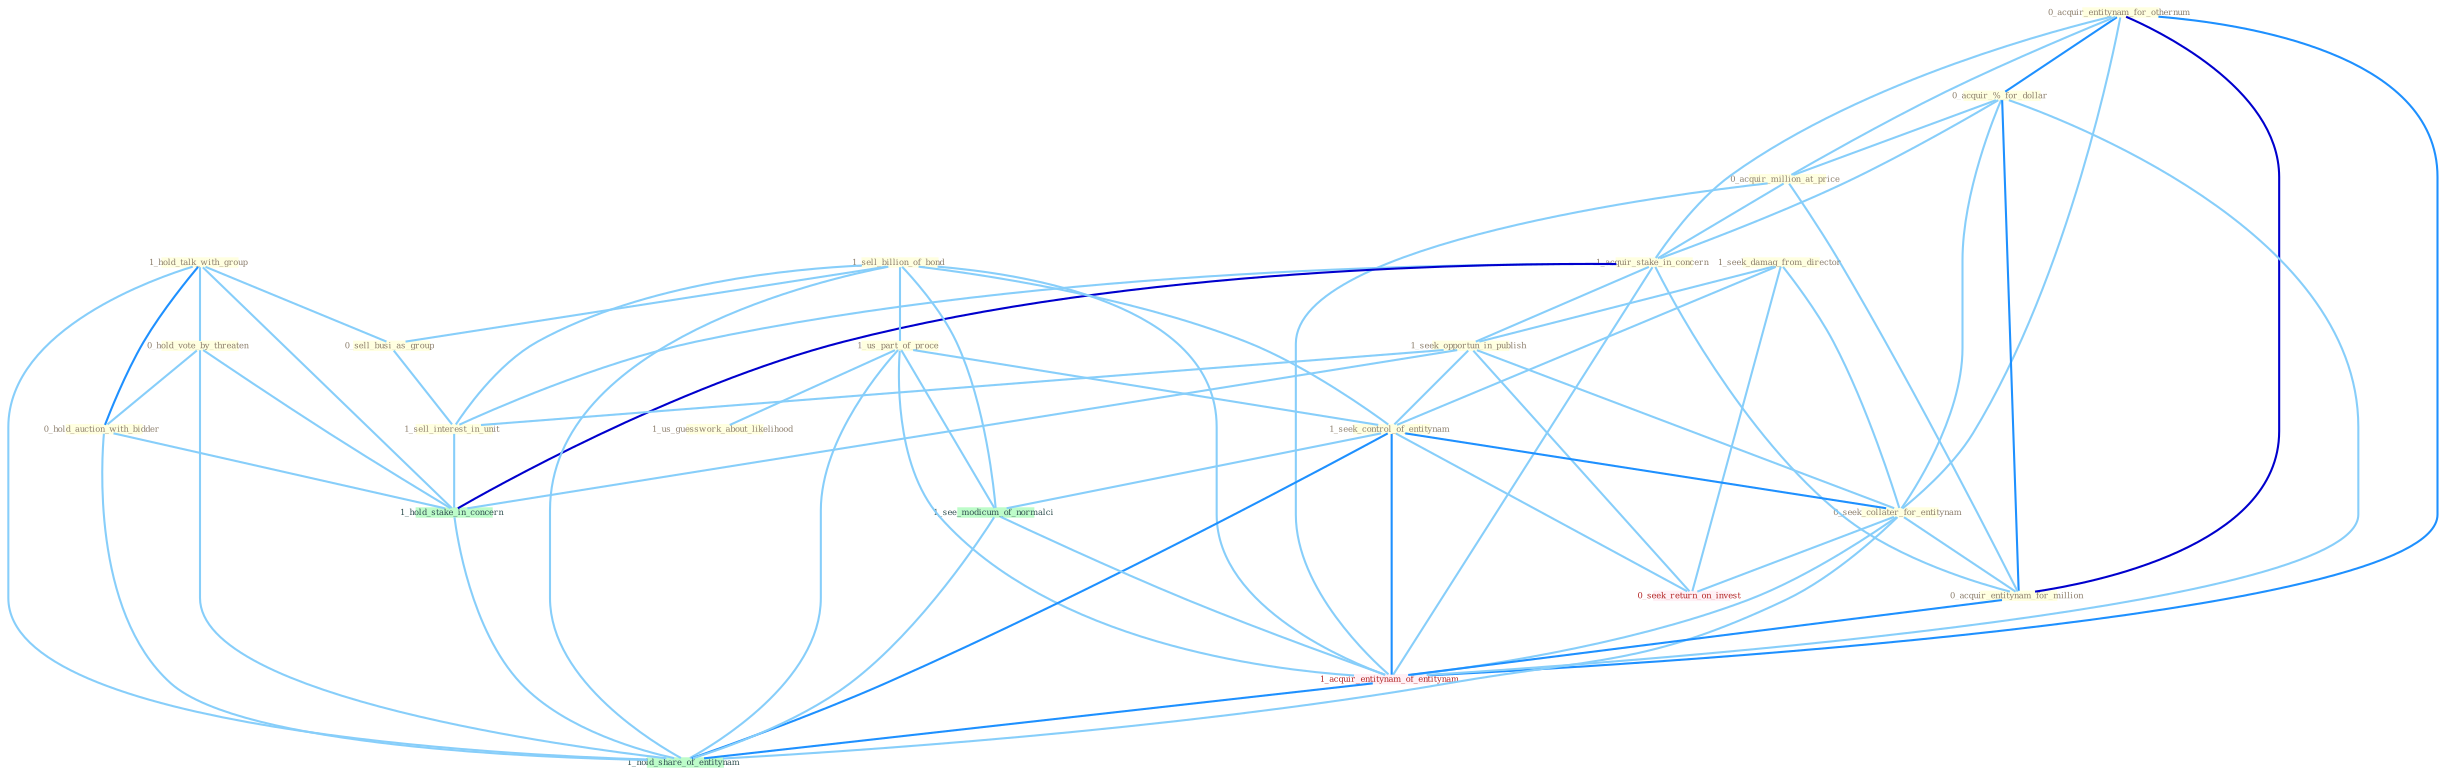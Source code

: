 Graph G{ 
    node
    [shape=polygon,style=filled,width=.5,height=.06,color="#BDFCC9",fixedsize=true,fontsize=4,
    fontcolor="#2f4f4f"];
    {node
    [color="#ffffe0", fontcolor="#8b7d6b"] "0_acquir_entitynam_for_othernum " "0_acquir_%_for_dollar " "0_acquir_million_at_price " "1_seek_damag_from_director " "1_hold_talk_with_group " "1_acquir_stake_in_concern " "0_hold_vote_by_threaten " "1_seek_opportun_in_publish " "1_sell_billion_of_bond " "0_sell_busi_as_group " "1_us_part_of_proce " "1_sell_interest_in_unit " "1_seek_control_of_entitynam " "0_hold_auction_with_bidder " "1_us_guesswork_about_likelihood " "0_seek_collater_for_entitynam " "0_acquir_entitynam_for_million "}
{node [color="#fff0f5", fontcolor="#b22222"] "0_seek_return_on_invest " "1_acquir_entitynam_of_entitynam "}
edge [color="#B0E2FF"];

	"0_acquir_entitynam_for_othernum " -- "0_acquir_%_for_dollar " [w="2", color="#1e90ff" , len=0.8];
	"0_acquir_entitynam_for_othernum " -- "0_acquir_million_at_price " [w="1", color="#87cefa" ];
	"0_acquir_entitynam_for_othernum " -- "1_acquir_stake_in_concern " [w="1", color="#87cefa" ];
	"0_acquir_entitynam_for_othernum " -- "0_seek_collater_for_entitynam " [w="1", color="#87cefa" ];
	"0_acquir_entitynam_for_othernum " -- "0_acquir_entitynam_for_million " [w="3", color="#0000cd" , len=0.6];
	"0_acquir_entitynam_for_othernum " -- "1_acquir_entitynam_of_entitynam " [w="2", color="#1e90ff" , len=0.8];
	"0_acquir_%_for_dollar " -- "0_acquir_million_at_price " [w="1", color="#87cefa" ];
	"0_acquir_%_for_dollar " -- "1_acquir_stake_in_concern " [w="1", color="#87cefa" ];
	"0_acquir_%_for_dollar " -- "0_seek_collater_for_entitynam " [w="1", color="#87cefa" ];
	"0_acquir_%_for_dollar " -- "0_acquir_entitynam_for_million " [w="2", color="#1e90ff" , len=0.8];
	"0_acquir_%_for_dollar " -- "1_acquir_entitynam_of_entitynam " [w="1", color="#87cefa" ];
	"0_acquir_million_at_price " -- "1_acquir_stake_in_concern " [w="1", color="#87cefa" ];
	"0_acquir_million_at_price " -- "0_acquir_entitynam_for_million " [w="1", color="#87cefa" ];
	"0_acquir_million_at_price " -- "1_acquir_entitynam_of_entitynam " [w="1", color="#87cefa" ];
	"1_seek_damag_from_director " -- "1_seek_opportun_in_publish " [w="1", color="#87cefa" ];
	"1_seek_damag_from_director " -- "1_seek_control_of_entitynam " [w="1", color="#87cefa" ];
	"1_seek_damag_from_director " -- "0_seek_collater_for_entitynam " [w="1", color="#87cefa" ];
	"1_seek_damag_from_director " -- "0_seek_return_on_invest " [w="1", color="#87cefa" ];
	"1_hold_talk_with_group " -- "0_hold_vote_by_threaten " [w="1", color="#87cefa" ];
	"1_hold_talk_with_group " -- "0_sell_busi_as_group " [w="1", color="#87cefa" ];
	"1_hold_talk_with_group " -- "0_hold_auction_with_bidder " [w="2", color="#1e90ff" , len=0.8];
	"1_hold_talk_with_group " -- "1_hold_stake_in_concern " [w="1", color="#87cefa" ];
	"1_hold_talk_with_group " -- "1_hold_share_of_entitynam " [w="1", color="#87cefa" ];
	"1_acquir_stake_in_concern " -- "1_seek_opportun_in_publish " [w="1", color="#87cefa" ];
	"1_acquir_stake_in_concern " -- "1_sell_interest_in_unit " [w="1", color="#87cefa" ];
	"1_acquir_stake_in_concern " -- "0_acquir_entitynam_for_million " [w="1", color="#87cefa" ];
	"1_acquir_stake_in_concern " -- "1_hold_stake_in_concern " [w="3", color="#0000cd" , len=0.6];
	"1_acquir_stake_in_concern " -- "1_acquir_entitynam_of_entitynam " [w="1", color="#87cefa" ];
	"0_hold_vote_by_threaten " -- "0_hold_auction_with_bidder " [w="1", color="#87cefa" ];
	"0_hold_vote_by_threaten " -- "1_hold_stake_in_concern " [w="1", color="#87cefa" ];
	"0_hold_vote_by_threaten " -- "1_hold_share_of_entitynam " [w="1", color="#87cefa" ];
	"1_seek_opportun_in_publish " -- "1_sell_interest_in_unit " [w="1", color="#87cefa" ];
	"1_seek_opportun_in_publish " -- "1_seek_control_of_entitynam " [w="1", color="#87cefa" ];
	"1_seek_opportun_in_publish " -- "0_seek_collater_for_entitynam " [w="1", color="#87cefa" ];
	"1_seek_opportun_in_publish " -- "1_hold_stake_in_concern " [w="1", color="#87cefa" ];
	"1_seek_opportun_in_publish " -- "0_seek_return_on_invest " [w="1", color="#87cefa" ];
	"1_sell_billion_of_bond " -- "0_sell_busi_as_group " [w="1", color="#87cefa" ];
	"1_sell_billion_of_bond " -- "1_us_part_of_proce " [w="1", color="#87cefa" ];
	"1_sell_billion_of_bond " -- "1_sell_interest_in_unit " [w="1", color="#87cefa" ];
	"1_sell_billion_of_bond " -- "1_seek_control_of_entitynam " [w="1", color="#87cefa" ];
	"1_sell_billion_of_bond " -- "1_see_modicum_of_normalci " [w="1", color="#87cefa" ];
	"1_sell_billion_of_bond " -- "1_acquir_entitynam_of_entitynam " [w="1", color="#87cefa" ];
	"1_sell_billion_of_bond " -- "1_hold_share_of_entitynam " [w="1", color="#87cefa" ];
	"0_sell_busi_as_group " -- "1_sell_interest_in_unit " [w="1", color="#87cefa" ];
	"1_us_part_of_proce " -- "1_seek_control_of_entitynam " [w="1", color="#87cefa" ];
	"1_us_part_of_proce " -- "1_us_guesswork_about_likelihood " [w="1", color="#87cefa" ];
	"1_us_part_of_proce " -- "1_see_modicum_of_normalci " [w="1", color="#87cefa" ];
	"1_us_part_of_proce " -- "1_acquir_entitynam_of_entitynam " [w="1", color="#87cefa" ];
	"1_us_part_of_proce " -- "1_hold_share_of_entitynam " [w="1", color="#87cefa" ];
	"1_sell_interest_in_unit " -- "1_hold_stake_in_concern " [w="1", color="#87cefa" ];
	"1_seek_control_of_entitynam " -- "0_seek_collater_for_entitynam " [w="2", color="#1e90ff" , len=0.8];
	"1_seek_control_of_entitynam " -- "0_seek_return_on_invest " [w="1", color="#87cefa" ];
	"1_seek_control_of_entitynam " -- "1_see_modicum_of_normalci " [w="1", color="#87cefa" ];
	"1_seek_control_of_entitynam " -- "1_acquir_entitynam_of_entitynam " [w="2", color="#1e90ff" , len=0.8];
	"1_seek_control_of_entitynam " -- "1_hold_share_of_entitynam " [w="2", color="#1e90ff" , len=0.8];
	"0_hold_auction_with_bidder " -- "1_hold_stake_in_concern " [w="1", color="#87cefa" ];
	"0_hold_auction_with_bidder " -- "1_hold_share_of_entitynam " [w="1", color="#87cefa" ];
	"0_seek_collater_for_entitynam " -- "0_acquir_entitynam_for_million " [w="1", color="#87cefa" ];
	"0_seek_collater_for_entitynam " -- "0_seek_return_on_invest " [w="1", color="#87cefa" ];
	"0_seek_collater_for_entitynam " -- "1_acquir_entitynam_of_entitynam " [w="1", color="#87cefa" ];
	"0_seek_collater_for_entitynam " -- "1_hold_share_of_entitynam " [w="1", color="#87cefa" ];
	"0_acquir_entitynam_for_million " -- "1_acquir_entitynam_of_entitynam " [w="2", color="#1e90ff" , len=0.8];
	"1_hold_stake_in_concern " -- "1_hold_share_of_entitynam " [w="1", color="#87cefa" ];
	"1_see_modicum_of_normalci " -- "1_acquir_entitynam_of_entitynam " [w="1", color="#87cefa" ];
	"1_see_modicum_of_normalci " -- "1_hold_share_of_entitynam " [w="1", color="#87cefa" ];
	"1_acquir_entitynam_of_entitynam " -- "1_hold_share_of_entitynam " [w="2", color="#1e90ff" , len=0.8];
}